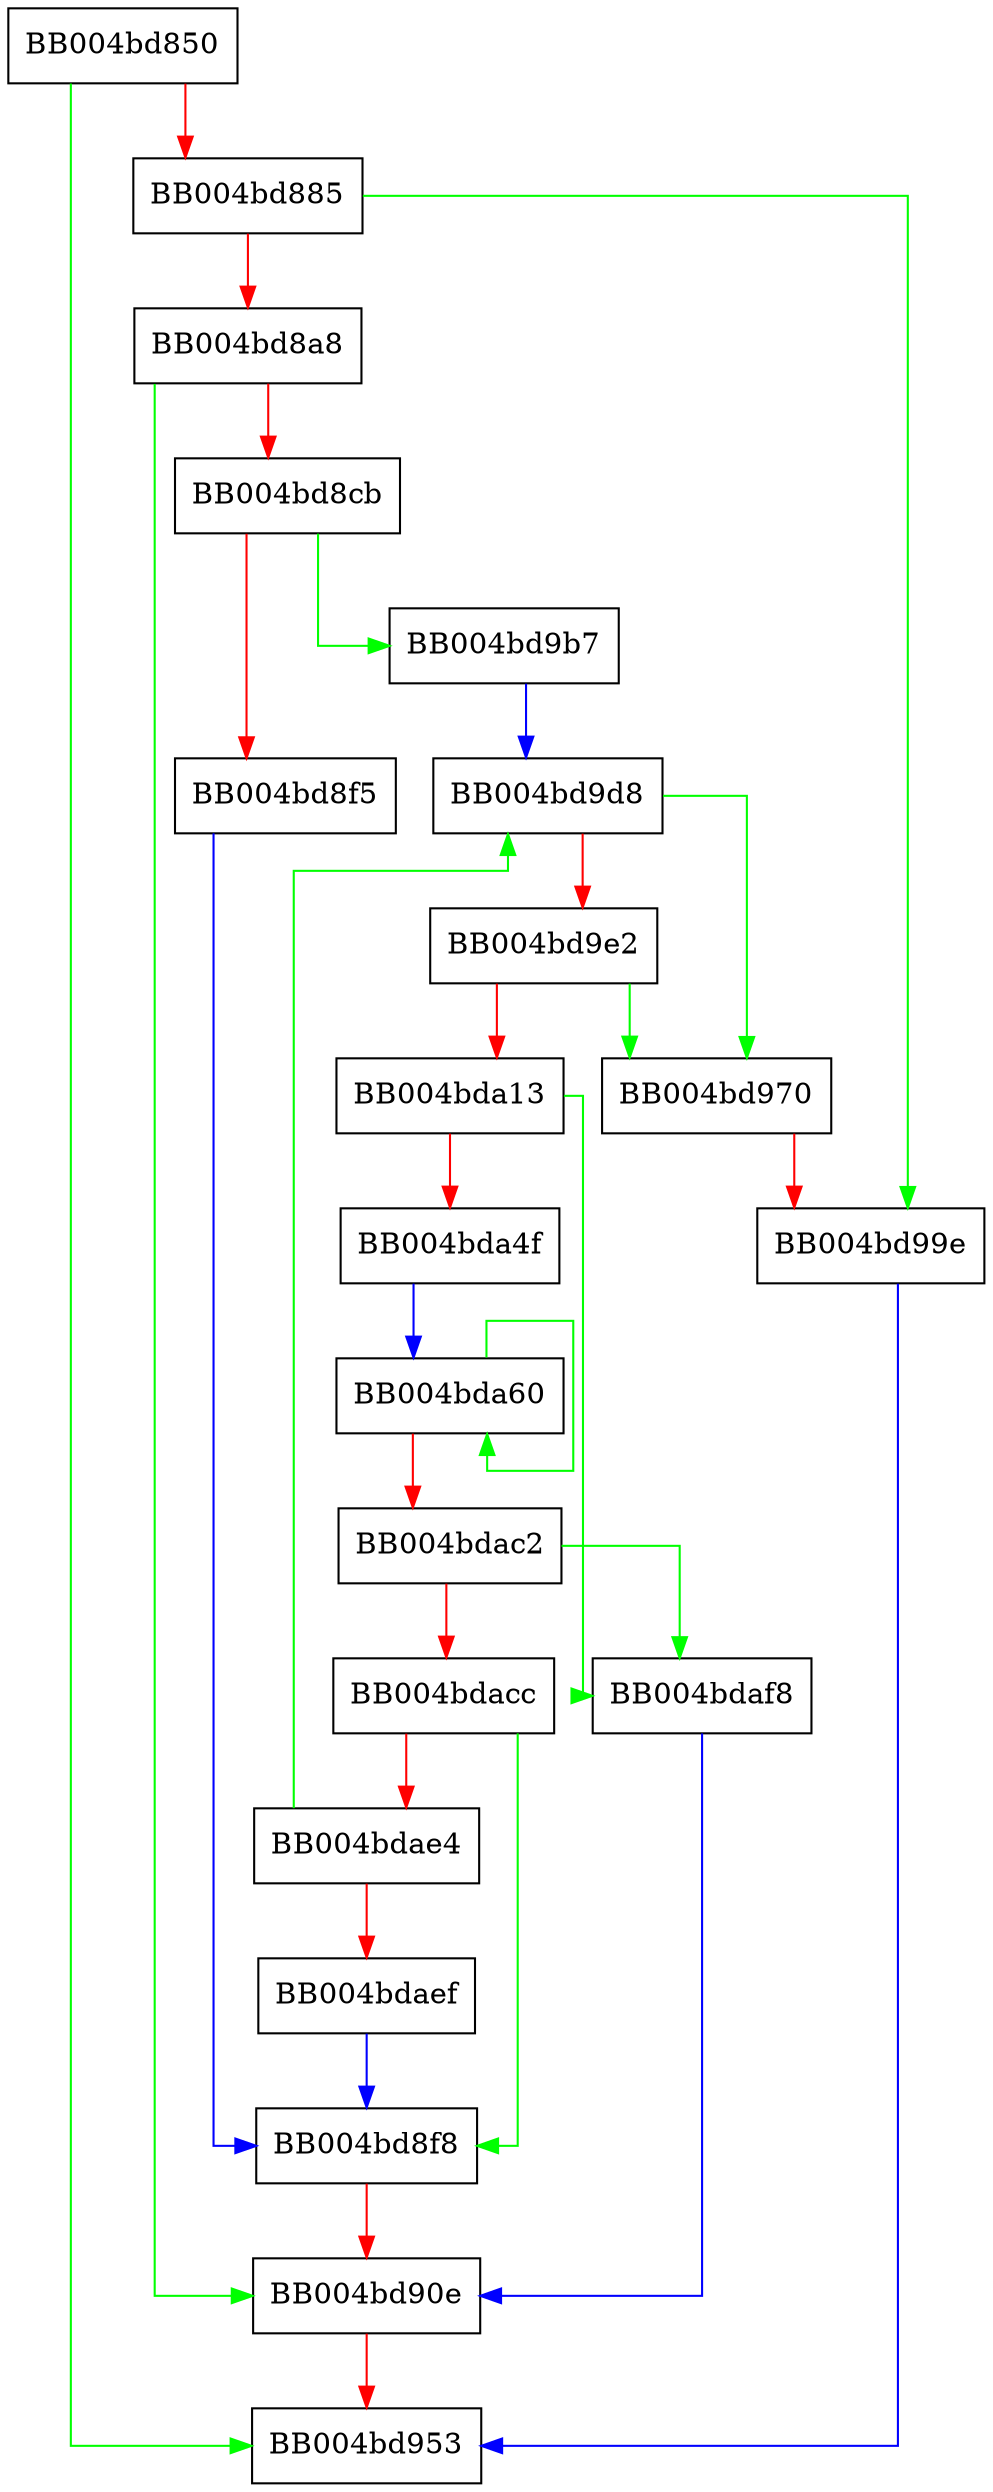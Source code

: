 digraph ossl_quic_sstream_new {
  node [shape="box"];
  graph [splines=ortho];
  BB004bd850 -> BB004bd953 [color="green"];
  BB004bd850 -> BB004bd885 [color="red"];
  BB004bd885 -> BB004bd99e [color="green"];
  BB004bd885 -> BB004bd8a8 [color="red"];
  BB004bd8a8 -> BB004bd90e [color="green"];
  BB004bd8a8 -> BB004bd8cb [color="red"];
  BB004bd8cb -> BB004bd9b7 [color="green"];
  BB004bd8cb -> BB004bd8f5 [color="red"];
  BB004bd8f5 -> BB004bd8f8 [color="blue"];
  BB004bd8f8 -> BB004bd90e [color="red"];
  BB004bd90e -> BB004bd953 [color="red"];
  BB004bd970 -> BB004bd99e [color="red"];
  BB004bd99e -> BB004bd953 [color="blue"];
  BB004bd9b7 -> BB004bd9d8 [color="blue"];
  BB004bd9d8 -> BB004bd970 [color="green"];
  BB004bd9d8 -> BB004bd9e2 [color="red"];
  BB004bd9e2 -> BB004bd970 [color="green"];
  BB004bd9e2 -> BB004bda13 [color="red"];
  BB004bda13 -> BB004bdaf8 [color="green"];
  BB004bda13 -> BB004bda4f [color="red"];
  BB004bda4f -> BB004bda60 [color="blue"];
  BB004bda60 -> BB004bda60 [color="green"];
  BB004bda60 -> BB004bdac2 [color="red"];
  BB004bdac2 -> BB004bdaf8 [color="green"];
  BB004bdac2 -> BB004bdacc [color="red"];
  BB004bdacc -> BB004bd8f8 [color="green"];
  BB004bdacc -> BB004bdae4 [color="red"];
  BB004bdae4 -> BB004bd9d8 [color="green"];
  BB004bdae4 -> BB004bdaef [color="red"];
  BB004bdaef -> BB004bd8f8 [color="blue"];
  BB004bdaf8 -> BB004bd90e [color="blue"];
}